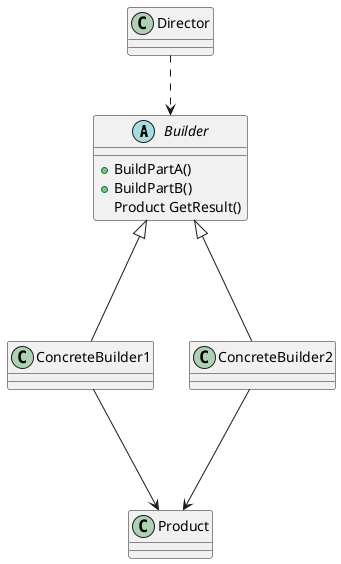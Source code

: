 
@startuml
abstract class Builder{
+BuildPartA()
+BuildPartB()
Product GetResult()
}
Director ..> Builder
ConcreteBuilder1-up--|>Builder
ConcreteBuilder2-up--|>Builder
ConcreteBuilder1-down-->Product
ConcreteBuilder2-down-->Product

@enduml